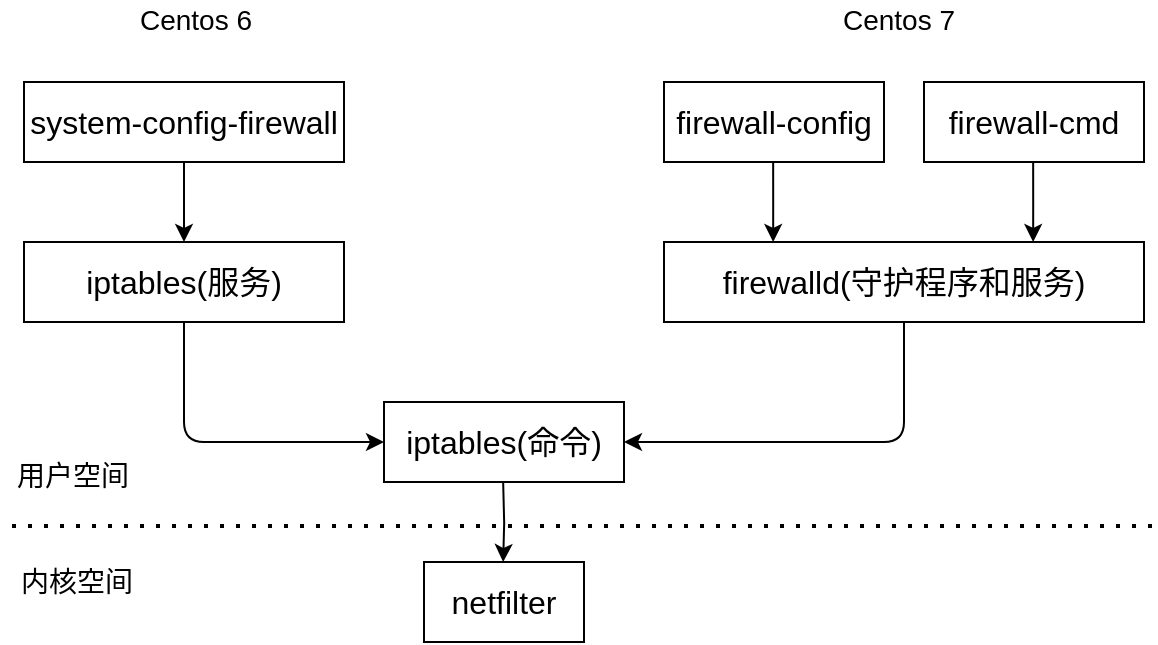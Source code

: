 <mxfile version="13.6.2" type="device"><diagram id="z4lYp0WA9q00BVnKtv0W" name="第 1 页"><mxGraphModel dx="850" dy="504" grid="0" gridSize="10" guides="1" tooltips="1" connect="1" arrows="1" fold="1" page="1" pageScale="1" pageWidth="827" pageHeight="1169" math="0" shadow="0"><root><mxCell id="0"/><mxCell id="1" parent="0"/><mxCell id="1xpDIXxU00wn6INJh2-4-1" value="&lt;font style=&quot;font-size: 16px&quot;&gt;netfilter&lt;/font&gt;" style="rounded=0;whiteSpace=wrap;html=1;" vertex="1" parent="1"><mxGeometry x="360" y="360" width="80" height="40" as="geometry"/></mxCell><mxCell id="1xpDIXxU00wn6INJh2-4-2" value="&lt;font style=&quot;font-size: 16px&quot;&gt;iptables(命令)&lt;/font&gt;" style="rounded=0;whiteSpace=wrap;html=1;" vertex="1" parent="1"><mxGeometry x="340" y="280" width="120" height="40" as="geometry"/></mxCell><mxCell id="1xpDIXxU00wn6INJh2-4-3" value="&lt;font style=&quot;font-size: 16px&quot;&gt;iptables(服务)&lt;/font&gt;" style="rounded=0;whiteSpace=wrap;html=1;" vertex="1" parent="1"><mxGeometry x="160" y="200" width="160" height="40" as="geometry"/></mxCell><mxCell id="1xpDIXxU00wn6INJh2-4-9" style="edgeStyle=orthogonalEdgeStyle;rounded=0;orthogonalLoop=1;jettySize=auto;html=1;exitX=0.5;exitY=1;exitDx=0;exitDy=0;entryX=0.5;entryY=0;entryDx=0;entryDy=0;" edge="1" parent="1" source="1xpDIXxU00wn6INJh2-4-4" target="1xpDIXxU00wn6INJh2-4-3"><mxGeometry relative="1" as="geometry"/></mxCell><mxCell id="1xpDIXxU00wn6INJh2-4-4" value="&lt;font style=&quot;font-size: 16px&quot;&gt;system-config-firewall&lt;/font&gt;" style="rounded=0;whiteSpace=wrap;html=1;" vertex="1" parent="1"><mxGeometry x="160" y="120" width="160" height="40" as="geometry"/></mxCell><mxCell id="1xpDIXxU00wn6INJh2-4-5" value="&lt;font style=&quot;font-size: 16px&quot;&gt;firewalld(守护程序和服务)&lt;/font&gt;" style="rounded=0;whiteSpace=wrap;html=1;" vertex="1" parent="1"><mxGeometry x="480" y="200" width="240" height="40" as="geometry"/></mxCell><mxCell id="1xpDIXxU00wn6INJh2-4-6" value="&lt;font style=&quot;font-size: 16px&quot;&gt;firewall-config&lt;/font&gt;" style="rounded=0;whiteSpace=wrap;html=1;" vertex="1" parent="1"><mxGeometry x="480" y="120" width="110" height="40" as="geometry"/></mxCell><mxCell id="1xpDIXxU00wn6INJh2-4-7" value="&lt;font style=&quot;font-size: 16px&quot;&gt;firewall-cmd&lt;/font&gt;" style="rounded=0;whiteSpace=wrap;html=1;" vertex="1" parent="1"><mxGeometry x="610" y="120" width="110" height="40" as="geometry"/></mxCell><mxCell id="1xpDIXxU00wn6INJh2-4-12" style="edgeStyle=orthogonalEdgeStyle;rounded=0;orthogonalLoop=1;jettySize=auto;html=1;exitX=0.5;exitY=1;exitDx=0;exitDy=0;entryX=0.5;entryY=0;entryDx=0;entryDy=0;" edge="1" parent="1"><mxGeometry relative="1" as="geometry"><mxPoint x="534.58" y="160" as="sourcePoint"/><mxPoint x="534.58" y="200" as="targetPoint"/><Array as="points"><mxPoint x="534.58" y="180"/><mxPoint x="534.58" y="180"/></Array></mxGeometry></mxCell><mxCell id="1xpDIXxU00wn6INJh2-4-13" style="edgeStyle=orthogonalEdgeStyle;rounded=0;orthogonalLoop=1;jettySize=auto;html=1;exitX=0.5;exitY=1;exitDx=0;exitDy=0;entryX=0.5;entryY=0;entryDx=0;entryDy=0;" edge="1" parent="1"><mxGeometry relative="1" as="geometry"><mxPoint x="664.58" y="160" as="sourcePoint"/><mxPoint x="664.58" y="200" as="targetPoint"/><Array as="points"><mxPoint x="664.58" y="180"/><mxPoint x="664.58" y="180"/></Array></mxGeometry></mxCell><mxCell id="1xpDIXxU00wn6INJh2-4-14" value="" style="edgeStyle=segmentEdgeStyle;endArrow=classic;html=1;exitX=0.5;exitY=1;exitDx=0;exitDy=0;" edge="1" parent="1" source="1xpDIXxU00wn6INJh2-4-3"><mxGeometry width="50" height="50" relative="1" as="geometry"><mxPoint x="290" y="350" as="sourcePoint"/><mxPoint x="340" y="300" as="targetPoint"/><Array as="points"><mxPoint x="240" y="300"/></Array></mxGeometry></mxCell><mxCell id="1xpDIXxU00wn6INJh2-4-15" value="" style="edgeStyle=segmentEdgeStyle;endArrow=classic;html=1;exitX=0.5;exitY=1;exitDx=0;exitDy=0;entryX=1;entryY=0.5;entryDx=0;entryDy=0;" edge="1" parent="1" source="1xpDIXxU00wn6INJh2-4-5" target="1xpDIXxU00wn6INJh2-4-2"><mxGeometry width="50" height="50" relative="1" as="geometry"><mxPoint x="590" y="250" as="sourcePoint"/><mxPoint x="690" y="310" as="targetPoint"/><Array as="points"><mxPoint x="600" y="300"/></Array></mxGeometry></mxCell><mxCell id="1xpDIXxU00wn6INJh2-4-16" style="edgeStyle=orthogonalEdgeStyle;rounded=0;orthogonalLoop=1;jettySize=auto;html=1;exitX=0.5;exitY=1;exitDx=0;exitDy=0;entryX=0.5;entryY=0;entryDx=0;entryDy=0;" edge="1" parent="1"><mxGeometry relative="1" as="geometry"><mxPoint x="399.58" y="320" as="sourcePoint"/><mxPoint x="399.58" y="360" as="targetPoint"/></mxGeometry></mxCell><mxCell id="1xpDIXxU00wn6INJh2-4-17" value="&lt;font style=&quot;font-size: 14px&quot;&gt;Centos 6&lt;/font&gt;" style="text;html=1;strokeColor=none;fillColor=none;align=center;verticalAlign=middle;whiteSpace=wrap;rounded=0;" vertex="1" parent="1"><mxGeometry x="203" y="79" width="86" height="20" as="geometry"/></mxCell><mxCell id="1xpDIXxU00wn6INJh2-4-18" value="&lt;font style=&quot;font-size: 14px&quot;&gt;Centos 7&lt;/font&gt;" style="text;html=1;strokeColor=none;fillColor=none;align=center;verticalAlign=middle;whiteSpace=wrap;rounded=0;" vertex="1" parent="1"><mxGeometry x="561" y="79" width="72.5" height="20" as="geometry"/></mxCell><mxCell id="1xpDIXxU00wn6INJh2-4-19" value="" style="endArrow=none;dashed=1;html=1;dashPattern=1 3;strokeWidth=2;" edge="1" parent="1"><mxGeometry width="50" height="50" relative="1" as="geometry"><mxPoint x="154" y="342" as="sourcePoint"/><mxPoint x="724" y="342" as="targetPoint"/><Array as="points"/></mxGeometry></mxCell><mxCell id="1xpDIXxU00wn6INJh2-4-20" value="&lt;span style=&quot;font-size: 14px&quot;&gt;用户空间&lt;/span&gt;" style="text;html=1;strokeColor=none;fillColor=none;align=center;verticalAlign=middle;whiteSpace=wrap;rounded=0;" vertex="1" parent="1"><mxGeometry x="148" y="307" width="72.5" height="20" as="geometry"/></mxCell><mxCell id="1xpDIXxU00wn6INJh2-4-21" value="&lt;span style=&quot;font-size: 14px&quot;&gt;内核空间&lt;/span&gt;" style="text;html=1;strokeColor=none;fillColor=none;align=center;verticalAlign=middle;whiteSpace=wrap;rounded=0;" vertex="1" parent="1"><mxGeometry x="150" y="360" width="72.5" height="20" as="geometry"/></mxCell></root></mxGraphModel></diagram></mxfile>
